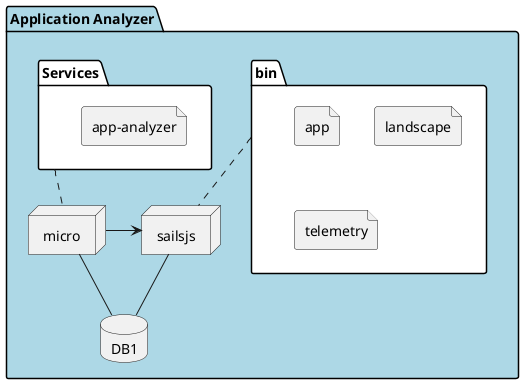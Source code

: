 @startuml

package  "Application Analyzer" #lightblue {
  folder bin #ffffff {
    file app
    file landscape
    file telemetry
  }
  folder Services #ffffff {
    file "app-analyzer"
  }
  node micro
  node sailsjs
  database DB1

  sailsjs -- DB1
  micro -> sailsjs
  micro -- DB1
  bin .. sailsjs
  Services .. micro

}

@enduml
